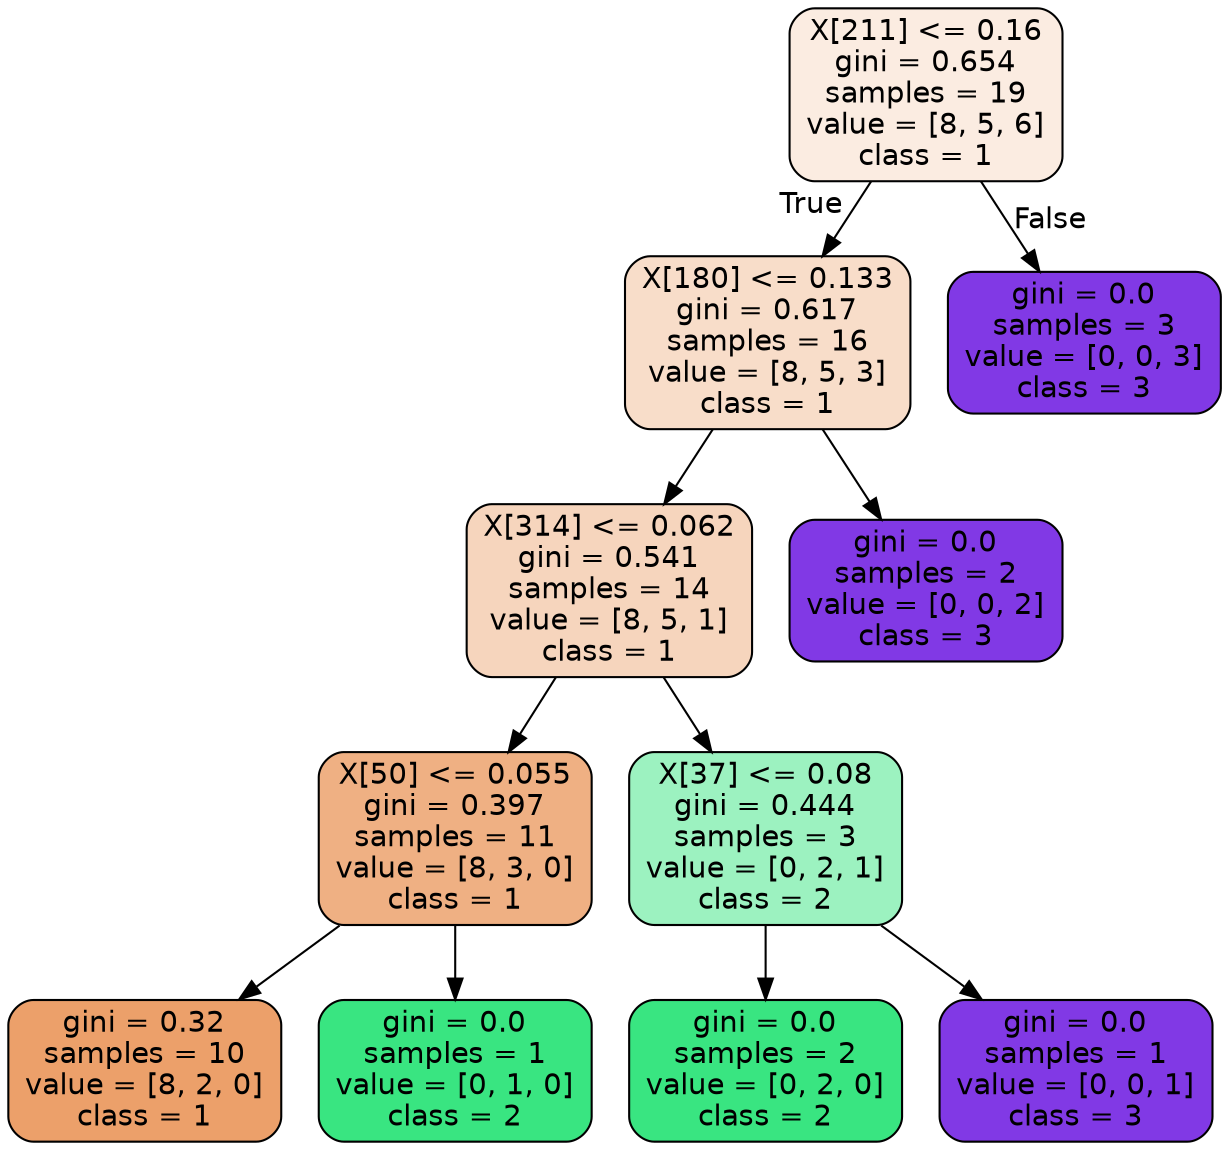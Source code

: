 digraph Tree {
node [shape=box, style="filled, rounded", color="black", fontname="helvetica"] ;
edge [fontname="helvetica"] ;
0 [label="X[211] <= 0.16\ngini = 0.654\nsamples = 19\nvalue = [8, 5, 6]\nclass = 1", fillcolor="#fbece1"] ;
1 [label="X[180] <= 0.133\ngini = 0.617\nsamples = 16\nvalue = [8, 5, 3]\nclass = 1", fillcolor="#f8ddc9"] ;
0 -> 1 [labeldistance=2.5, labelangle=45, headlabel="True"] ;
2 [label="X[314] <= 0.062\ngini = 0.541\nsamples = 14\nvalue = [8, 5, 1]\nclass = 1", fillcolor="#f6d5bd"] ;
1 -> 2 ;
3 [label="X[50] <= 0.055\ngini = 0.397\nsamples = 11\nvalue = [8, 3, 0]\nclass = 1", fillcolor="#efb083"] ;
2 -> 3 ;
4 [label="gini = 0.32\nsamples = 10\nvalue = [8, 2, 0]\nclass = 1", fillcolor="#eca06a"] ;
3 -> 4 ;
5 [label="gini = 0.0\nsamples = 1\nvalue = [0, 1, 0]\nclass = 2", fillcolor="#39e581"] ;
3 -> 5 ;
6 [label="X[37] <= 0.08\ngini = 0.444\nsamples = 3\nvalue = [0, 2, 1]\nclass = 2", fillcolor="#9cf2c0"] ;
2 -> 6 ;
7 [label="gini = 0.0\nsamples = 2\nvalue = [0, 2, 0]\nclass = 2", fillcolor="#39e581"] ;
6 -> 7 ;
8 [label="gini = 0.0\nsamples = 1\nvalue = [0, 0, 1]\nclass = 3", fillcolor="#8139e5"] ;
6 -> 8 ;
9 [label="gini = 0.0\nsamples = 2\nvalue = [0, 0, 2]\nclass = 3", fillcolor="#8139e5"] ;
1 -> 9 ;
10 [label="gini = 0.0\nsamples = 3\nvalue = [0, 0, 3]\nclass = 3", fillcolor="#8139e5"] ;
0 -> 10 [labeldistance=2.5, labelangle=-45, headlabel="False"] ;
}